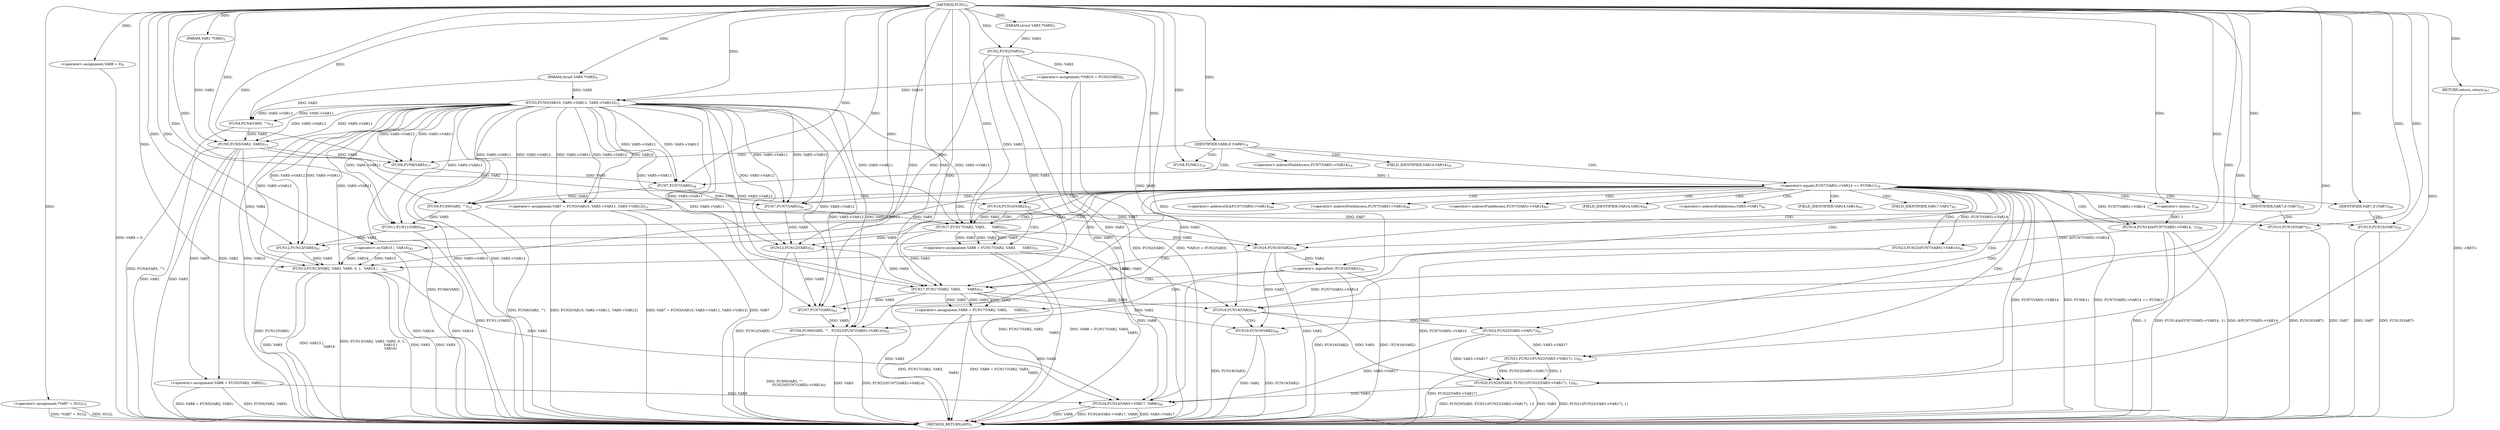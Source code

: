 digraph "FUN1" {  
"8" [label = <(METHOD,FUN1)<SUB>1</SUB>> ]
"147" [label = <(METHOD_RETURN,ANY)<SUB>1</SUB>> ]
"9" [label = <(PARAM,VAR1 *VAR2)<SUB>1</SUB>> ]
"10" [label = <(PARAM,struct VAR3 *VAR3)<SUB>1</SUB>> ]
"11" [label = <(PARAM,struct VAR4 *VAR5)<SUB>2</SUB>> ]
"14" [label = <(&lt;operator&gt;.assignment,*VAR7 = NULL)<SUB>5</SUB>> ]
"18" [label = <(&lt;operator&gt;.assignment,VAR8 = 0)<SUB>6</SUB>> ]
"22" [label = <(&lt;operator&gt;.assignment,*VAR10 = FUN2(VAR3))<SUB>8</SUB>> ]
"26" [label = <(&lt;operator&gt;.assignment,VAR7 = FUN3(VAR10, VAR5-&gt;VAR11, VAR5-&gt;VAR12))<SUB>11</SUB>> ]
"36" [label = <(FUN4,FUN4(VAR5, &quot;&quot;))<SUB>12</SUB>> ]
"39" [label = <(&lt;operator&gt;.assignment,VAR8 = FUN5(VAR2, VAR5))<SUB>13</SUB>> ]
"48" [label = <(FUN6,FUN6(VAR5))<SUB>17</SUB>> ]
"141" [label = <(FUN24,FUN24(VAR3-&gt;VAR17, VAR8))<SUB>66</SUB>> ]
"146" [label = <(RETURN,return;,return;)<SUB>67</SUB>> ]
"45" [label = <(IDENTIFIER,VAR8,if (VAR8))<SUB>14</SUB>> ]
"51" [label = <(&lt;operator&gt;.equals,FUN7(VAR5)-&gt;VAR14 == FUN8(1))<SUB>18</SUB>> ]
"24" [label = <(FUN2,FUN2(VAR3))<SUB>8</SUB>> ]
"28" [label = <(FUN3,FUN3(VAR10, VAR5-&gt;VAR11, VAR5-&gt;VAR12))<SUB>11</SUB>> ]
"41" [label = <(FUN5,FUN5(VAR2, VAR5))<SUB>13</SUB>> ]
"59" [label = <(FUN9,FUN9(VAR5, &quot;&quot;))<SUB>23</SUB>> ]
"67" [label = <(FUN11,FUN11(VAR5))<SUB>40</SUB>> ]
"69" [label = <(FUN12,FUN12(VAR5))<SUB>41</SUB>> ]
"71" [label = <(FUN13,FUN13(VAR2, VAR3, VAR5, 0, 1,
 				 VAR15 |
 		...)<SUB>42</SUB>> ]
"56" [label = <(FUN8,FUN8(1))<SUB>18</SUB>> ]
"63" [label = <(IDENTIFIER,VAR7,if (VAR7))<SUB>25</SUB>> ]
"82" [label = <(FUN14,FUN14(&amp;FUN7(VAR5)-&gt;VAR14, -1))<SUB>46</SUB>> ]
"105" [label = <(FUN12,FUN12(VAR5))<SUB>55</SUB>> ]
"124" [label = <(FUN20,FUN20(VAR3, FUN21(FUN22(VAR3-&gt;VAR17), 1)))<SUB>61</SUB>> ]
"132" [label = <(FUN9,FUN9(VAR5, &quot;&quot;,
			  FUN23(FUN7(VAR5)-&gt;VAR14)))<SUB>62</SUB>> ]
"53" [label = <(FUN7,FUN7(VAR5))<SUB>18</SUB>> ]
"65" [label = <(FUN10,FUN10(VAR7))<SUB>27</SUB>> ]
"77" [label = <(&lt;operator&gt;.or,VAR15 |
 				 VAR16)<SUB>43</SUB>> ]
"91" [label = <(IDENTIFIER,VAR7,if (VAR7))<SUB>48</SUB>> ]
"96" [label = <(FUN16,FUN16(VAR2))<SUB>52</SUB>> ]
"108" [label = <(&lt;operator&gt;.logicalNot,!FUN16(VAR2))<SUB>56</SUB>> ]
"119" [label = <(FUN18,FUN18(VAR3))<SUB>59</SUB>> ]
"88" [label = <(&lt;operator&gt;.minus,-1)<SUB>46</SUB>> ]
"93" [label = <(FUN15,FUN15(VAR7))<SUB>50</SUB>> ]
"99" [label = <(&lt;operator&gt;.assignment,VAR8 = FUN17(VAR2, VAR3,
							      VAR5))<SUB>53</SUB>> ]
"112" [label = <(&lt;operator&gt;.assignment,VAR8 = FUN17(VAR2, VAR3,
							      VAR5))<SUB>57</SUB>> ]
"122" [label = <(FUN19,FUN19(VAR2))<SUB>60</SUB>> ]
"126" [label = <(FUN21,FUN21(FUN22(VAR3-&gt;VAR17), 1))<SUB>61</SUB>> ]
"135" [label = <(FUN23,FUN23(FUN7(VAR5)-&gt;VAR14))<SUB>63</SUB>> ]
"109" [label = <(FUN16,FUN16(VAR2))<SUB>56</SUB>> ]
"127" [label = <(FUN22,FUN22(VAR3-&gt;VAR17))<SUB>61</SUB>> ]
"85" [label = <(FUN7,FUN7(VAR5))<SUB>46</SUB>> ]
"101" [label = <(FUN17,FUN17(VAR2, VAR3,
							      VAR5))<SUB>53</SUB>> ]
"114" [label = <(FUN17,FUN17(VAR2, VAR3,
							      VAR5))<SUB>57</SUB>> ]
"137" [label = <(FUN7,FUN7(VAR5))<SUB>63</SUB>> ]
"52" [label = <(&lt;operator&gt;.indirectFieldAccess,FUN7(VAR5)-&gt;VAR14)<SUB>18</SUB>> ]
"55" [label = <(FIELD_IDENTIFIER,VAR14,VAR14)<SUB>18</SUB>> ]
"83" [label = <(&lt;operator&gt;.addressOf,&amp;FUN7(VAR5)-&gt;VAR14)<SUB>46</SUB>> ]
"84" [label = <(&lt;operator&gt;.indirectFieldAccess,FUN7(VAR5)-&gt;VAR14)<SUB>46</SUB>> ]
"136" [label = <(&lt;operator&gt;.indirectFieldAccess,FUN7(VAR5)-&gt;VAR14)<SUB>63</SUB>> ]
"87" [label = <(FIELD_IDENTIFIER,VAR14,VAR14)<SUB>46</SUB>> ]
"128" [label = <(&lt;operator&gt;.indirectFieldAccess,VAR3-&gt;VAR17)<SUB>61</SUB>> ]
"139" [label = <(FIELD_IDENTIFIER,VAR14,VAR14)<SUB>63</SUB>> ]
"130" [label = <(FIELD_IDENTIFIER,VAR17,VAR17)<SUB>61</SUB>> ]
  "146" -> "147"  [ label = "DDG: &lt;RET&gt;"] 
  "14" -> "147"  [ label = "DDG: *VAR7 = NULL"] 
  "18" -> "147"  [ label = "DDG: VAR8 = 0"] 
  "24" -> "147"  [ label = "DDG: VAR3"] 
  "22" -> "147"  [ label = "DDG: FUN2(VAR3)"] 
  "22" -> "147"  [ label = "DDG: *VAR10 = FUN2(VAR3)"] 
  "26" -> "147"  [ label = "DDG: VAR7"] 
  "28" -> "147"  [ label = "DDG: VAR10"] 
  "28" -> "147"  [ label = "DDG: VAR5-&gt;VAR11"] 
  "28" -> "147"  [ label = "DDG: VAR5-&gt;VAR12"] 
  "26" -> "147"  [ label = "DDG: FUN3(VAR10, VAR5-&gt;VAR11, VAR5-&gt;VAR12)"] 
  "26" -> "147"  [ label = "DDG: VAR7 = FUN3(VAR10, VAR5-&gt;VAR11, VAR5-&gt;VAR12)"] 
  "36" -> "147"  [ label = "DDG: FUN4(VAR5, &quot;&quot;)"] 
  "41" -> "147"  [ label = "DDG: VAR2"] 
  "41" -> "147"  [ label = "DDG: VAR5"] 
  "39" -> "147"  [ label = "DDG: FUN5(VAR2, VAR5)"] 
  "39" -> "147"  [ label = "DDG: VAR8 = FUN5(VAR2, VAR5)"] 
  "48" -> "147"  [ label = "DDG: FUN6(VAR5)"] 
  "51" -> "147"  [ label = "DDG: FUN7(VAR5)-&gt;VAR14"] 
  "51" -> "147"  [ label = "DDG: FUN8(1)"] 
  "51" -> "147"  [ label = "DDG: FUN7(VAR5)-&gt;VAR14 == FUN8(1)"] 
  "82" -> "147"  [ label = "DDG: &amp;FUN7(VAR5)-&gt;VAR14"] 
  "82" -> "147"  [ label = "DDG: -1"] 
  "82" -> "147"  [ label = "DDG: FUN14(&amp;FUN7(VAR5)-&gt;VAR14, -1)"] 
  "93" -> "147"  [ label = "DDG: VAR7"] 
  "93" -> "147"  [ label = "DDG: FUN15(VAR7)"] 
  "99" -> "147"  [ label = "DDG: FUN17(VAR2, VAR3,
							      VAR5)"] 
  "99" -> "147"  [ label = "DDG: VAR8 = FUN17(VAR2, VAR3,
							      VAR5)"] 
  "105" -> "147"  [ label = "DDG: FUN12(VAR5)"] 
  "109" -> "147"  [ label = "DDG: VAR2"] 
  "108" -> "147"  [ label = "DDG: FUN16(VAR2)"] 
  "108" -> "147"  [ label = "DDG: !FUN16(VAR2)"] 
  "114" -> "147"  [ label = "DDG: VAR2"] 
  "112" -> "147"  [ label = "DDG: FUN17(VAR2, VAR3,
							      VAR5)"] 
  "112" -> "147"  [ label = "DDG: VAR8 = FUN17(VAR2, VAR3,
							      VAR5)"] 
  "119" -> "147"  [ label = "DDG: FUN18(VAR3)"] 
  "122" -> "147"  [ label = "DDG: VAR2"] 
  "122" -> "147"  [ label = "DDG: FUN19(VAR2)"] 
  "124" -> "147"  [ label = "DDG: VAR3"] 
  "126" -> "147"  [ label = "DDG: FUN22(VAR3-&gt;VAR17)"] 
  "124" -> "147"  [ label = "DDG: FUN21(FUN22(VAR3-&gt;VAR17), 1)"] 
  "124" -> "147"  [ label = "DDG: FUN20(VAR3, FUN21(FUN22(VAR3-&gt;VAR17), 1))"] 
  "132" -> "147"  [ label = "DDG: VAR5"] 
  "135" -> "147"  [ label = "DDG: FUN7(VAR5)-&gt;VAR14"] 
  "132" -> "147"  [ label = "DDG: FUN23(FUN7(VAR5)-&gt;VAR14)"] 
  "132" -> "147"  [ label = "DDG: FUN9(VAR5, &quot;&quot;,
			  FUN23(FUN7(VAR5)-&gt;VAR14))"] 
  "59" -> "147"  [ label = "DDG: FUN9(VAR5, &quot;&quot;)"] 
  "65" -> "147"  [ label = "DDG: VAR7"] 
  "65" -> "147"  [ label = "DDG: FUN10(VAR7)"] 
  "67" -> "147"  [ label = "DDG: FUN11(VAR5)"] 
  "69" -> "147"  [ label = "DDG: FUN12(VAR5)"] 
  "71" -> "147"  [ label = "DDG: VAR2"] 
  "71" -> "147"  [ label = "DDG: VAR3"] 
  "71" -> "147"  [ label = "DDG: VAR5"] 
  "77" -> "147"  [ label = "DDG: VAR16"] 
  "71" -> "147"  [ label = "DDG: VAR15 |
 				 VAR16"] 
  "71" -> "147"  [ label = "DDG: FUN13(VAR2, VAR3, VAR5, 0, 1,
 				 VAR15 |
 				 VAR16)"] 
  "141" -> "147"  [ label = "DDG: VAR3-&gt;VAR17"] 
  "141" -> "147"  [ label = "DDG: VAR8"] 
  "141" -> "147"  [ label = "DDG: FUN24(VAR3-&gt;VAR17, VAR8)"] 
  "77" -> "147"  [ label = "DDG: VAR15"] 
  "14" -> "147"  [ label = "DDG: NULL"] 
  "8" -> "9"  [ label = "DDG: "] 
  "8" -> "10"  [ label = "DDG: "] 
  "8" -> "11"  [ label = "DDG: "] 
  "8" -> "14"  [ label = "DDG: "] 
  "8" -> "18"  [ label = "DDG: "] 
  "24" -> "22"  [ label = "DDG: VAR3"] 
  "28" -> "26"  [ label = "DDG: VAR10"] 
  "28" -> "26"  [ label = "DDG: VAR5-&gt;VAR11"] 
  "28" -> "26"  [ label = "DDG: VAR5-&gt;VAR12"] 
  "41" -> "39"  [ label = "DDG: VAR2"] 
  "41" -> "39"  [ label = "DDG: VAR5"] 
  "8" -> "146"  [ label = "DDG: "] 
  "11" -> "36"  [ label = "DDG: VAR5"] 
  "28" -> "36"  [ label = "DDG: VAR5-&gt;VAR11"] 
  "28" -> "36"  [ label = "DDG: VAR5-&gt;VAR12"] 
  "8" -> "36"  [ label = "DDG: "] 
  "8" -> "45"  [ label = "DDG: "] 
  "28" -> "48"  [ label = "DDG: VAR5-&gt;VAR11"] 
  "28" -> "48"  [ label = "DDG: VAR5-&gt;VAR12"] 
  "41" -> "48"  [ label = "DDG: VAR5"] 
  "8" -> "48"  [ label = "DDG: "] 
  "24" -> "141"  [ label = "DDG: VAR3"] 
  "124" -> "141"  [ label = "DDG: VAR3"] 
  "127" -> "141"  [ label = "DDG: VAR3-&gt;VAR17"] 
  "71" -> "141"  [ label = "DDG: VAR3"] 
  "39" -> "141"  [ label = "DDG: VAR8"] 
  "99" -> "141"  [ label = "DDG: VAR8"] 
  "112" -> "141"  [ label = "DDG: VAR8"] 
  "8" -> "141"  [ label = "DDG: "] 
  "10" -> "24"  [ label = "DDG: VAR3"] 
  "8" -> "24"  [ label = "DDG: "] 
  "22" -> "28"  [ label = "DDG: VAR10"] 
  "8" -> "28"  [ label = "DDG: "] 
  "11" -> "28"  [ label = "DDG: VAR5"] 
  "9" -> "41"  [ label = "DDG: VAR2"] 
  "8" -> "41"  [ label = "DDG: "] 
  "28" -> "41"  [ label = "DDG: VAR5-&gt;VAR11"] 
  "28" -> "41"  [ label = "DDG: VAR5-&gt;VAR12"] 
  "36" -> "41"  [ label = "DDG: VAR5"] 
  "56" -> "51"  [ label = "DDG: 1"] 
  "8" -> "56"  [ label = "DDG: "] 
  "28" -> "59"  [ label = "DDG: VAR5-&gt;VAR11"] 
  "28" -> "59"  [ label = "DDG: VAR5-&gt;VAR12"] 
  "53" -> "59"  [ label = "DDG: VAR5"] 
  "8" -> "59"  [ label = "DDG: "] 
  "8" -> "63"  [ label = "DDG: "] 
  "28" -> "67"  [ label = "DDG: VAR5-&gt;VAR11"] 
  "28" -> "67"  [ label = "DDG: VAR5-&gt;VAR12"] 
  "59" -> "67"  [ label = "DDG: VAR5"] 
  "8" -> "67"  [ label = "DDG: "] 
  "28" -> "69"  [ label = "DDG: VAR5-&gt;VAR11"] 
  "28" -> "69"  [ label = "DDG: VAR5-&gt;VAR12"] 
  "67" -> "69"  [ label = "DDG: VAR5"] 
  "8" -> "69"  [ label = "DDG: "] 
  "41" -> "71"  [ label = "DDG: VAR2"] 
  "8" -> "71"  [ label = "DDG: "] 
  "24" -> "71"  [ label = "DDG: VAR3"] 
  "28" -> "71"  [ label = "DDG: VAR5-&gt;VAR11"] 
  "28" -> "71"  [ label = "DDG: VAR5-&gt;VAR12"] 
  "69" -> "71"  [ label = "DDG: VAR5"] 
  "77" -> "71"  [ label = "DDG: VAR15"] 
  "77" -> "71"  [ label = "DDG: VAR16"] 
  "28" -> "53"  [ label = "DDG: VAR5-&gt;VAR11"] 
  "28" -> "53"  [ label = "DDG: VAR5-&gt;VAR12"] 
  "48" -> "53"  [ label = "DDG: VAR5"] 
  "8" -> "53"  [ label = "DDG: "] 
  "8" -> "77"  [ label = "DDG: "] 
  "51" -> "82"  [ label = "DDG: FUN7(VAR5)-&gt;VAR14"] 
  "88" -> "82"  [ label = "DDG: 1"] 
  "8" -> "91"  [ label = "DDG: "] 
  "28" -> "105"  [ label = "DDG: VAR5-&gt;VAR11"] 
  "28" -> "105"  [ label = "DDG: VAR5-&gt;VAR12"] 
  "85" -> "105"  [ label = "DDG: VAR5"] 
  "101" -> "105"  [ label = "DDG: VAR5"] 
  "8" -> "105"  [ label = "DDG: "] 
  "119" -> "124"  [ label = "DDG: VAR3"] 
  "127" -> "124"  [ label = "DDG: VAR3-&gt;VAR17"] 
  "8" -> "124"  [ label = "DDG: "] 
  "126" -> "124"  [ label = "DDG: FUN22(VAR3-&gt;VAR17)"] 
  "126" -> "124"  [ label = "DDG: 1"] 
  "28" -> "132"  [ label = "DDG: VAR5-&gt;VAR11"] 
  "28" -> "132"  [ label = "DDG: VAR5-&gt;VAR12"] 
  "137" -> "132"  [ label = "DDG: VAR5"] 
  "8" -> "132"  [ label = "DDG: "] 
  "135" -> "132"  [ label = "DDG: FUN7(VAR5)-&gt;VAR14"] 
  "26" -> "65"  [ label = "DDG: VAR7"] 
  "8" -> "65"  [ label = "DDG: "] 
  "8" -> "88"  [ label = "DDG: "] 
  "41" -> "96"  [ label = "DDG: VAR2"] 
  "8" -> "96"  [ label = "DDG: "] 
  "101" -> "99"  [ label = "DDG: VAR2"] 
  "101" -> "99"  [ label = "DDG: VAR3"] 
  "101" -> "99"  [ label = "DDG: VAR5"] 
  "109" -> "108"  [ label = "DDG: VAR2"] 
  "114" -> "112"  [ label = "DDG: VAR2"] 
  "114" -> "112"  [ label = "DDG: VAR3"] 
  "114" -> "112"  [ label = "DDG: VAR5"] 
  "24" -> "119"  [ label = "DDG: VAR3"] 
  "101" -> "119"  [ label = "DDG: VAR3"] 
  "114" -> "119"  [ label = "DDG: VAR3"] 
  "8" -> "119"  [ label = "DDG: "] 
  "127" -> "126"  [ label = "DDG: VAR3-&gt;VAR17"] 
  "8" -> "126"  [ label = "DDG: "] 
  "51" -> "135"  [ label = "DDG: FUN7(VAR5)-&gt;VAR14"] 
  "82" -> "135"  [ label = "DDG: &amp;FUN7(VAR5)-&gt;VAR14"] 
  "26" -> "93"  [ label = "DDG: VAR7"] 
  "8" -> "93"  [ label = "DDG: "] 
  "96" -> "109"  [ label = "DDG: VAR2"] 
  "101" -> "109"  [ label = "DDG: VAR2"] 
  "8" -> "109"  [ label = "DDG: "] 
  "109" -> "122"  [ label = "DDG: VAR2"] 
  "114" -> "122"  [ label = "DDG: VAR2"] 
  "8" -> "122"  [ label = "DDG: "] 
  "119" -> "127"  [ label = "DDG: VAR3"] 
  "28" -> "85"  [ label = "DDG: VAR5-&gt;VAR11"] 
  "28" -> "85"  [ label = "DDG: VAR5-&gt;VAR12"] 
  "53" -> "85"  [ label = "DDG: VAR5"] 
  "8" -> "85"  [ label = "DDG: "] 
  "96" -> "101"  [ label = "DDG: VAR2"] 
  "8" -> "101"  [ label = "DDG: "] 
  "24" -> "101"  [ label = "DDG: VAR3"] 
  "28" -> "101"  [ label = "DDG: VAR5-&gt;VAR11"] 
  "28" -> "101"  [ label = "DDG: VAR5-&gt;VAR12"] 
  "85" -> "101"  [ label = "DDG: VAR5"] 
  "109" -> "114"  [ label = "DDG: VAR2"] 
  "8" -> "114"  [ label = "DDG: "] 
  "24" -> "114"  [ label = "DDG: VAR3"] 
  "101" -> "114"  [ label = "DDG: VAR3"] 
  "28" -> "114"  [ label = "DDG: VAR5-&gt;VAR11"] 
  "28" -> "114"  [ label = "DDG: VAR5-&gt;VAR12"] 
  "105" -> "114"  [ label = "DDG: VAR5"] 
  "28" -> "137"  [ label = "DDG: VAR5-&gt;VAR11"] 
  "28" -> "137"  [ label = "DDG: VAR5-&gt;VAR12"] 
  "105" -> "137"  [ label = "DDG: VAR5"] 
  "114" -> "137"  [ label = "DDG: VAR5"] 
  "8" -> "137"  [ label = "DDG: "] 
  "45" -> "48"  [ label = "CDG: "] 
  "45" -> "51"  [ label = "CDG: "] 
  "45" -> "52"  [ label = "CDG: "] 
  "45" -> "56"  [ label = "CDG: "] 
  "45" -> "53"  [ label = "CDG: "] 
  "45" -> "55"  [ label = "CDG: "] 
  "51" -> "96"  [ label = "CDG: "] 
  "51" -> "77"  [ label = "CDG: "] 
  "51" -> "136"  [ label = "CDG: "] 
  "51" -> "128"  [ label = "CDG: "] 
  "51" -> "84"  [ label = "CDG: "] 
  "51" -> "85"  [ label = "CDG: "] 
  "51" -> "69"  [ label = "CDG: "] 
  "51" -> "132"  [ label = "CDG: "] 
  "51" -> "67"  [ label = "CDG: "] 
  "51" -> "119"  [ label = "CDG: "] 
  "51" -> "59"  [ label = "CDG: "] 
  "51" -> "87"  [ label = "CDG: "] 
  "51" -> "91"  [ label = "CDG: "] 
  "51" -> "82"  [ label = "CDG: "] 
  "51" -> "126"  [ label = "CDG: "] 
  "51" -> "137"  [ label = "CDG: "] 
  "51" -> "83"  [ label = "CDG: "] 
  "51" -> "71"  [ label = "CDG: "] 
  "51" -> "105"  [ label = "CDG: "] 
  "51" -> "130"  [ label = "CDG: "] 
  "51" -> "135"  [ label = "CDG: "] 
  "51" -> "88"  [ label = "CDG: "] 
  "51" -> "63"  [ label = "CDG: "] 
  "51" -> "127"  [ label = "CDG: "] 
  "51" -> "139"  [ label = "CDG: "] 
  "51" -> "124"  [ label = "CDG: "] 
  "51" -> "108"  [ label = "CDG: "] 
  "51" -> "109"  [ label = "CDG: "] 
  "63" -> "65"  [ label = "CDG: "] 
  "91" -> "93"  [ label = "CDG: "] 
  "96" -> "99"  [ label = "CDG: "] 
  "96" -> "101"  [ label = "CDG: "] 
  "108" -> "114"  [ label = "CDG: "] 
  "108" -> "112"  [ label = "CDG: "] 
  "119" -> "122"  [ label = "CDG: "] 
}
